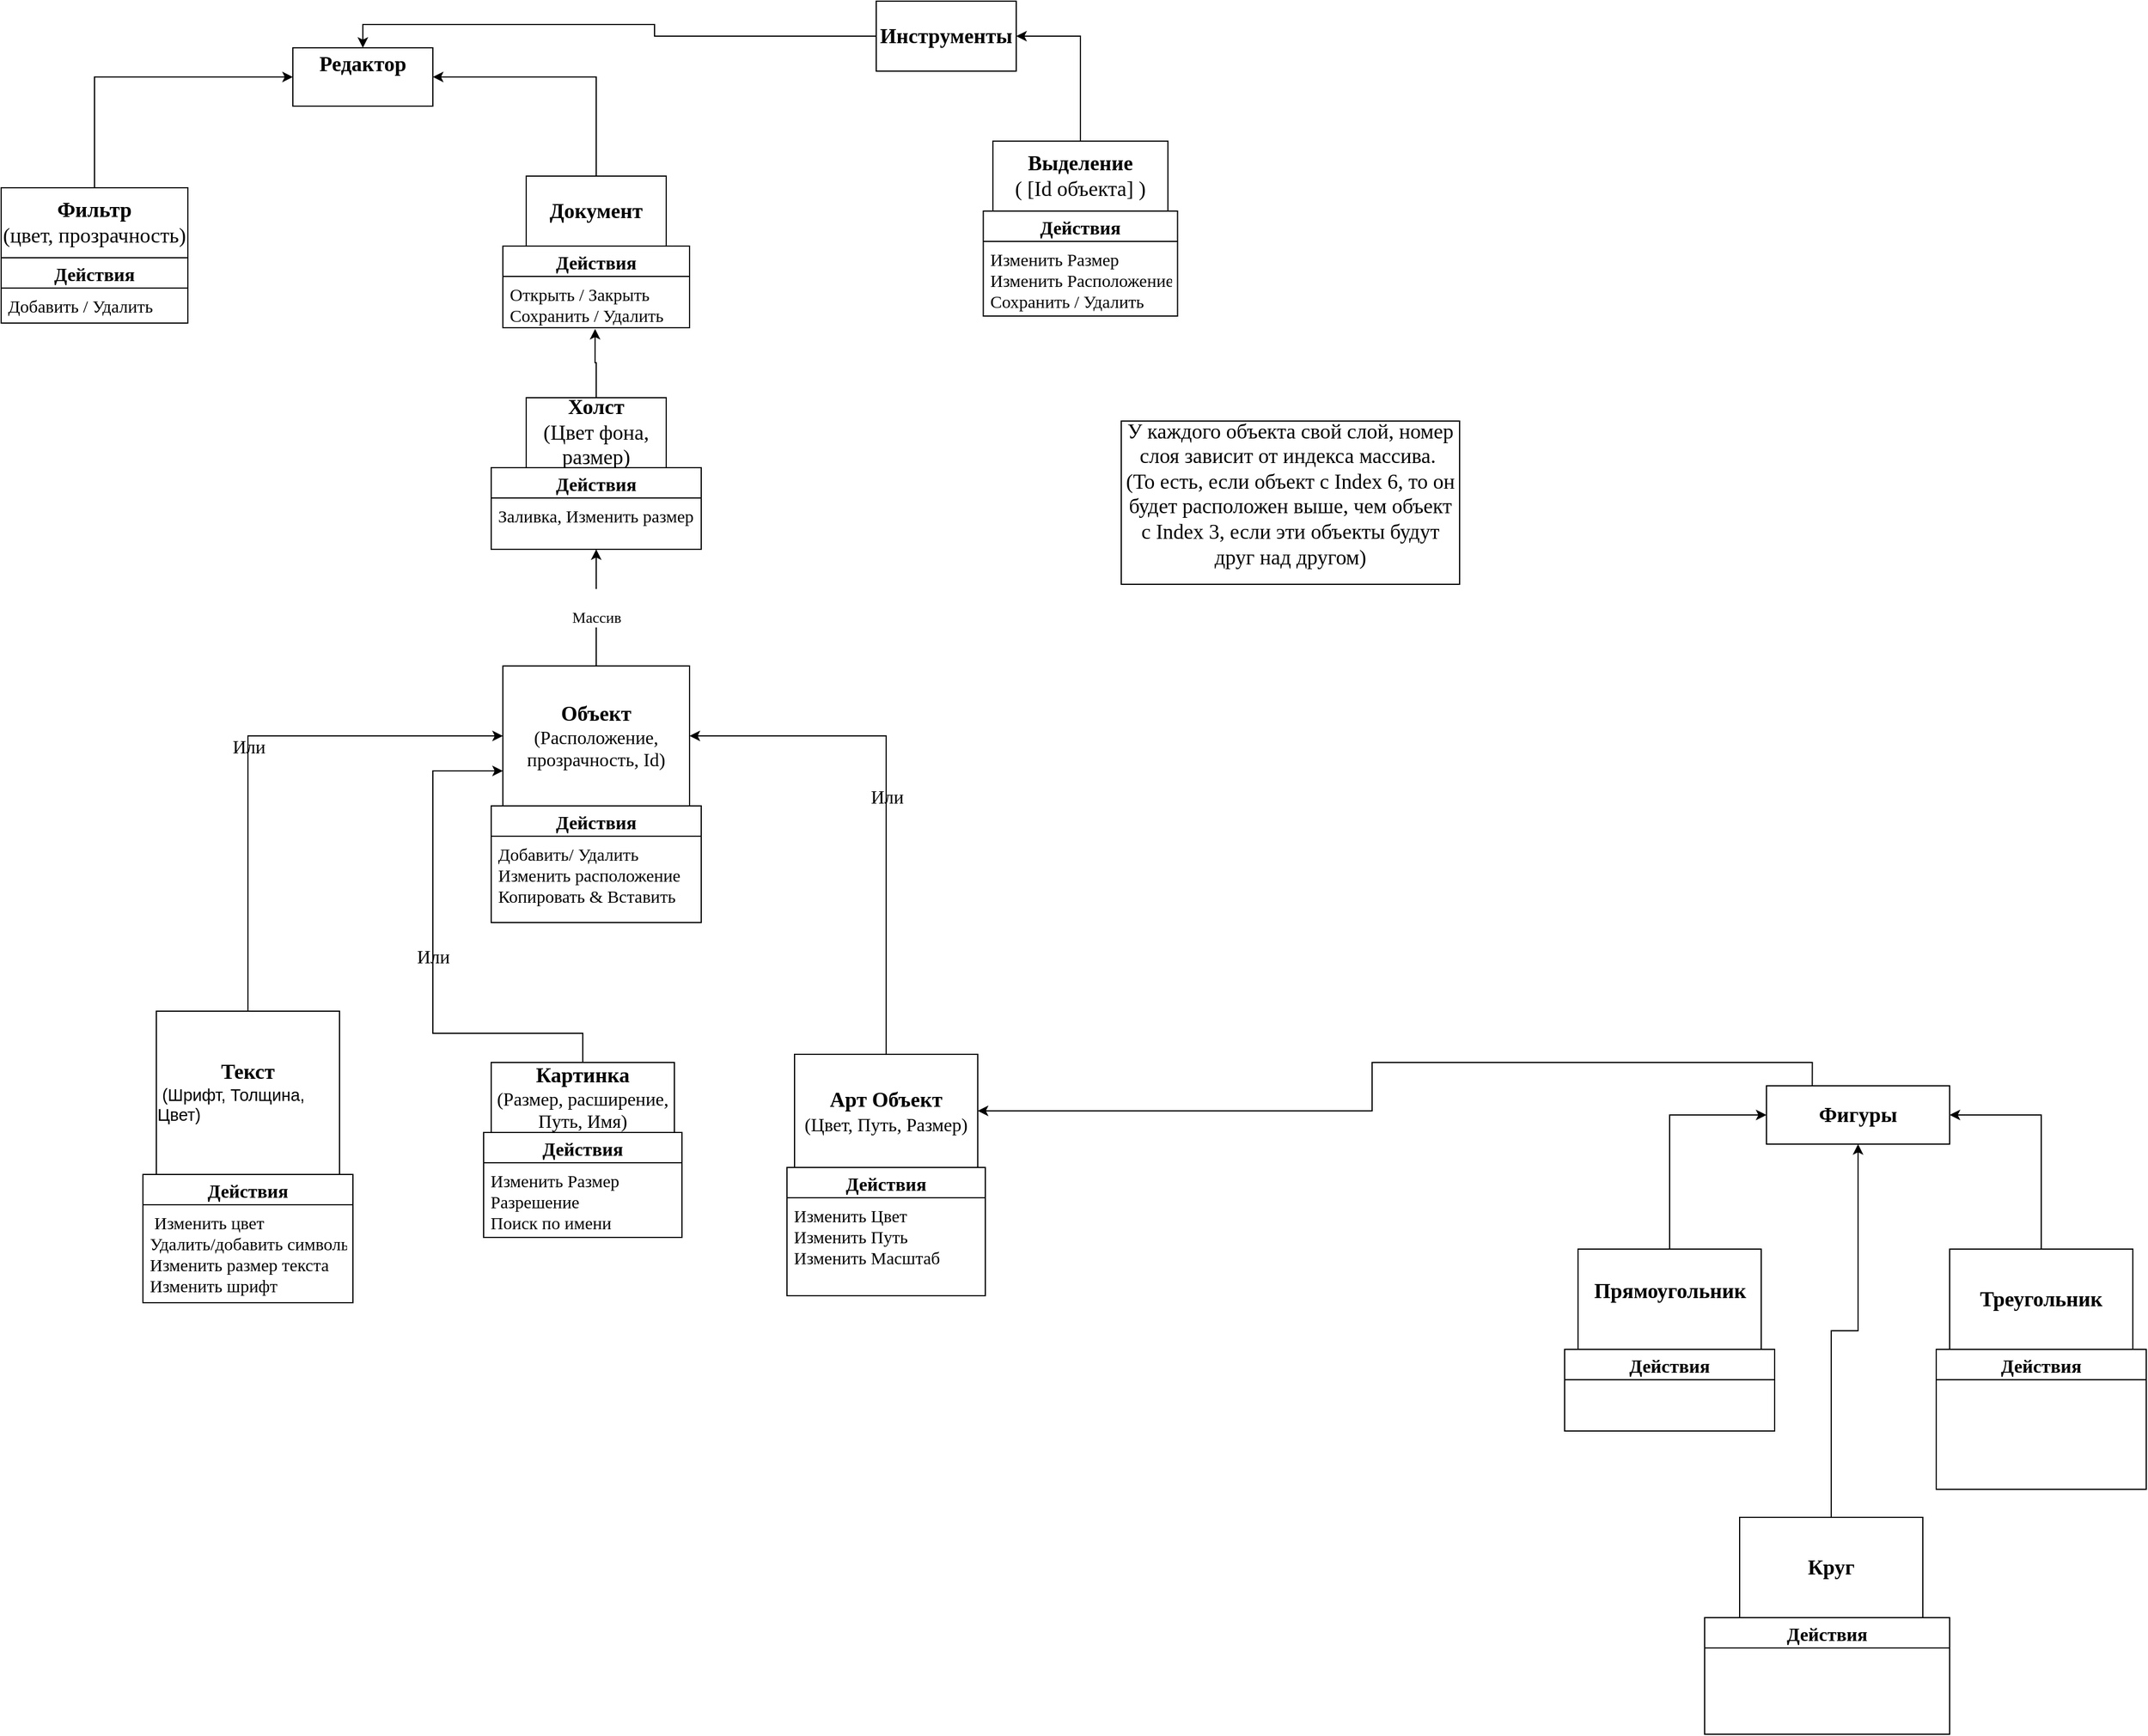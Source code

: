 <mxfile version="20.4.0" type="device"><diagram id="bgx81cf2jSid64j1faEY" name="Страница 1"><mxGraphModel dx="1422" dy="789" grid="1" gridSize="10" guides="1" tooltips="1" connect="1" arrows="1" fold="1" page="1" pageScale="1" pageWidth="827" pageHeight="1169" math="0" shadow="0"><root><mxCell id="0"/><mxCell id="1" parent="0"/><mxCell id="9Di_WvyIpGOQyZjdBE2a-1" value="&lt;font face=&quot;Times New Roman&quot; style=&quot;font-size: 18px;&quot;&gt;&lt;b&gt;Редактор&lt;br&gt;&lt;br&gt;&lt;/b&gt;&lt;/font&gt;" style="rounded=0;whiteSpace=wrap;html=1;" parent="1" vertex="1"><mxGeometry x="350" y="220" width="120" height="50" as="geometry"/></mxCell><mxCell id="9Di_WvyIpGOQyZjdBE2a-11" style="edgeStyle=orthogonalEdgeStyle;rounded=0;orthogonalLoop=1;jettySize=auto;html=1;exitX=0.5;exitY=0;exitDx=0;exitDy=0;entryX=0;entryY=0.5;entryDx=0;entryDy=0;fontFamily=Times New Roman;fontSize=16;" parent="1" source="9Di_WvyIpGOQyZjdBE2a-6" target="9Di_WvyIpGOQyZjdBE2a-1" edge="1"><mxGeometry relative="1" as="geometry"/></mxCell><mxCell id="9Di_WvyIpGOQyZjdBE2a-6" value="&lt;b&gt;Фильтр&lt;br&gt;&lt;/b&gt;(цвет, прозрачность)" style="rounded=0;whiteSpace=wrap;html=1;fontFamily=Times New Roman;fontSize=18;" parent="1" vertex="1"><mxGeometry x="100" y="340" width="160" height="60" as="geometry"/></mxCell><mxCell id="9Di_WvyIpGOQyZjdBE2a-7" value="Действия" style="swimlane;fontStyle=1;childLayout=stackLayout;horizontal=1;startSize=26;horizontalStack=0;resizeParent=1;resizeParentMax=0;resizeLast=0;collapsible=1;marginBottom=0;align=center;fontSize=16;fontFamily=Times New Roman;" parent="1" vertex="1"><mxGeometry x="100" y="400" width="160" height="56" as="geometry"/></mxCell><mxCell id="9Di_WvyIpGOQyZjdBE2a-8" value="Добавить / Удалить" style="text;strokeColor=none;fillColor=none;spacingLeft=4;spacingRight=4;overflow=hidden;rotatable=0;points=[[0,0.5],[1,0.5]];portConstraint=eastwest;fontSize=15;fontFamily=Times New Roman;" parent="9Di_WvyIpGOQyZjdBE2a-7" vertex="1"><mxGeometry y="26" width="160" height="30" as="geometry"/></mxCell><mxCell id="9Di_WvyIpGOQyZjdBE2a-15" style="edgeStyle=orthogonalEdgeStyle;rounded=0;orthogonalLoop=1;jettySize=auto;html=1;exitX=0.5;exitY=0;exitDx=0;exitDy=0;entryX=1;entryY=0.5;entryDx=0;entryDy=0;fontFamily=Times New Roman;fontSize=16;" parent="1" source="9Di_WvyIpGOQyZjdBE2a-12" target="9Di_WvyIpGOQyZjdBE2a-1" edge="1"><mxGeometry relative="1" as="geometry"/></mxCell><mxCell id="9Di_WvyIpGOQyZjdBE2a-12" value="&lt;font face=&quot;Times New Roman&quot; style=&quot;font-size: 18px;&quot;&gt;&lt;b&gt;Документ&lt;/b&gt;&lt;br&gt;&lt;/font&gt;" style="rounded=0;whiteSpace=wrap;html=1;" parent="1" vertex="1"><mxGeometry x="550" y="330" width="120" height="60" as="geometry"/></mxCell><mxCell id="9Di_WvyIpGOQyZjdBE2a-13" value="Действия" style="swimlane;fontStyle=1;childLayout=stackLayout;horizontal=1;startSize=26;horizontalStack=0;resizeParent=1;resizeParentMax=0;resizeLast=0;collapsible=1;marginBottom=0;align=center;fontSize=16;fontFamily=Times New Roman;" parent="1" vertex="1"><mxGeometry x="530" y="390" width="160" height="70" as="geometry"/></mxCell><mxCell id="9Di_WvyIpGOQyZjdBE2a-14" value="Открыть / Закрыть&#10;Сохранить / Удалить" style="text;strokeColor=none;fillColor=none;spacingLeft=4;spacingRight=4;overflow=hidden;rotatable=0;points=[[0,0.5],[1,0.5]];portConstraint=eastwest;fontSize=15;fontFamily=Times New Roman;" parent="9Di_WvyIpGOQyZjdBE2a-13" vertex="1"><mxGeometry y="26" width="160" height="44" as="geometry"/></mxCell><mxCell id="9Di_WvyIpGOQyZjdBE2a-19" style="edgeStyle=orthogonalEdgeStyle;rounded=0;orthogonalLoop=1;jettySize=auto;html=1;exitX=0.5;exitY=0;exitDx=0;exitDy=0;entryX=0.494;entryY=1.023;entryDx=0;entryDy=0;entryPerimeter=0;fontFamily=Times New Roman;fontSize=16;" parent="1" source="9Di_WvyIpGOQyZjdBE2a-16" target="9Di_WvyIpGOQyZjdBE2a-14" edge="1"><mxGeometry relative="1" as="geometry"/></mxCell><mxCell id="9Di_WvyIpGOQyZjdBE2a-16" value="&lt;font face=&quot;Times New Roman&quot; style=&quot;font-size: 18px;&quot;&gt;&lt;b&gt;Холст&lt;/b&gt;&lt;br&gt;(Цвет фона, размер)&lt;br&gt;&lt;/font&gt;" style="rounded=0;whiteSpace=wrap;html=1;" parent="1" vertex="1"><mxGeometry x="550" y="520" width="120" height="60" as="geometry"/></mxCell><mxCell id="9Di_WvyIpGOQyZjdBE2a-17" value="Действия" style="swimlane;fontStyle=1;childLayout=stackLayout;horizontal=1;startSize=26;horizontalStack=0;resizeParent=1;resizeParentMax=0;resizeLast=0;collapsible=1;marginBottom=0;align=center;fontSize=16;fontFamily=Times New Roman;" parent="1" vertex="1"><mxGeometry x="520" y="580" width="180" height="70" as="geometry"/></mxCell><mxCell id="9Di_WvyIpGOQyZjdBE2a-18" value="Заливка, Изменить размер" style="text;strokeColor=none;fillColor=none;spacingLeft=4;spacingRight=4;overflow=hidden;rotatable=0;points=[[0,0.5],[1,0.5]];portConstraint=eastwest;fontSize=15;fontFamily=Times New Roman;" parent="9Di_WvyIpGOQyZjdBE2a-17" vertex="1"><mxGeometry y="26" width="180" height="44" as="geometry"/></mxCell><mxCell id="9Di_WvyIpGOQyZjdBE2a-26" value="&lt;br&gt;&lt;span style=&quot;color: rgb(0, 0, 0); font-family: &amp;quot;Times New Roman&amp;quot;; font-style: normal; font-variant-ligatures: normal; font-variant-caps: normal; font-weight: 400; letter-spacing: normal; orphans: 2; text-align: center; text-indent: 0px; text-transform: none; widows: 2; word-spacing: 0px; -webkit-text-stroke-width: 0px; background-color: rgb(255, 255, 255); text-decoration-thickness: initial; text-decoration-style: initial; text-decoration-color: initial; float: none; display: inline !important;&quot;&gt;&lt;font style=&quot;font-size: 13px; line-height: 0.9;&quot;&gt;Массив&lt;/font&gt;&lt;/span&gt;&lt;br&gt;" style="edgeStyle=orthogonalEdgeStyle;rounded=0;orthogonalLoop=1;jettySize=auto;html=1;exitX=0.5;exitY=0;exitDx=0;exitDy=0;entryX=0.5;entryY=1;entryDx=0;entryDy=0;entryPerimeter=0;fontFamily=Times New Roman;fontSize=14;" parent="1" source="9Di_WvyIpGOQyZjdBE2a-20" target="9Di_WvyIpGOQyZjdBE2a-18" edge="1"><mxGeometry relative="1" as="geometry"/></mxCell><mxCell id="9Di_WvyIpGOQyZjdBE2a-20" value="&lt;font face=&quot;Times New Roman&quot; style=&quot;&quot;&gt;&lt;b&gt;&lt;span style=&quot;font-size: 18px;&quot;&gt;Объект&lt;/span&gt;&lt;br&gt;&lt;/b&gt;&lt;font style=&quot;font-size: 16px;&quot;&gt;(Расположение, прозрачность, Id)&lt;/font&gt;&lt;br&gt;&lt;/font&gt;" style="rounded=0;whiteSpace=wrap;html=1;" parent="1" vertex="1"><mxGeometry x="530" y="750" width="160" height="120" as="geometry"/></mxCell><mxCell id="9Di_WvyIpGOQyZjdBE2a-22" value="Действия" style="swimlane;fontStyle=1;childLayout=stackLayout;horizontal=1;startSize=26;horizontalStack=0;resizeParent=1;resizeParentMax=0;resizeLast=0;collapsible=1;marginBottom=0;align=center;fontSize=16;fontFamily=Times New Roman;" parent="1" vertex="1"><mxGeometry x="520" y="870" width="180" height="100" as="geometry"/></mxCell><mxCell id="9Di_WvyIpGOQyZjdBE2a-23" value="Добавить/ Удалить​ &#10;Изменить расположение​&#10;​Копировать &amp; Вставить " style="text;strokeColor=none;fillColor=none;spacingLeft=4;spacingRight=4;overflow=hidden;rotatable=0;points=[[0,0.5],[1,0.5]];portConstraint=eastwest;fontSize=15;fontFamily=Times New Roman;" parent="9Di_WvyIpGOQyZjdBE2a-22" vertex="1"><mxGeometry y="26" width="180" height="74" as="geometry"/></mxCell><mxCell id="9Di_WvyIpGOQyZjdBE2a-49" value="&lt;font style=&quot;font-size: 16px;&quot;&gt;Или&lt;/font&gt;" style="edgeStyle=orthogonalEdgeStyle;rounded=0;orthogonalLoop=1;jettySize=auto;html=1;exitX=0.5;exitY=0;exitDx=0;exitDy=0;entryX=0;entryY=0.5;entryDx=0;entryDy=0;labelBackgroundColor=none;fontFamily=Times New Roman;fontSize=14;" parent="1" source="9Di_WvyIpGOQyZjdBE2a-27" target="9Di_WvyIpGOQyZjdBE2a-20" edge="1"><mxGeometry relative="1" as="geometry"/></mxCell><mxCell id="9Di_WvyIpGOQyZjdBE2a-27" value="&lt;span style=&quot;font-family: &amp;quot;Times New Roman&amp;quot;; font-weight: bold; font-size: 18px;&quot;&gt;Текст&lt;/span&gt;&lt;br&gt;&lt;div style=&quot;text-align: left;&quot;&gt;&lt;span style=&quot;background-color: initial; font-size: 14.4px;&quot;&gt;&lt;font face=&quot;Arial, Arial_EmbeddedFont, Arial_MSFontService, sans-serif&quot;&gt;&amp;nbsp;(Шрифт, Толщина, Цвет)&lt;/font&gt;&lt;/span&gt;&lt;/div&gt;" style="rounded=0;whiteSpace=wrap;html=1;" parent="1" vertex="1"><mxGeometry x="233" y="1046" width="157" height="140" as="geometry"/></mxCell><mxCell id="9Di_WvyIpGOQyZjdBE2a-29" value="Действия" style="swimlane;fontStyle=1;childLayout=stackLayout;horizontal=1;startSize=26;horizontalStack=0;resizeParent=1;resizeParentMax=0;resizeLast=0;collapsible=1;marginBottom=0;align=center;fontSize=16;fontFamily=Times New Roman;" parent="1" vertex="1"><mxGeometry x="221.5" y="1186" width="180" height="110" as="geometry"/></mxCell><mxCell id="9Di_WvyIpGOQyZjdBE2a-30" value="​ Изменить цвет​&#10;Удалить/добавить символы​&#10;Изменить размер текста​&#10;Изменить шрифт" style="text;strokeColor=none;fillColor=none;spacingLeft=4;spacingRight=4;overflow=hidden;rotatable=0;points=[[0,0.5],[1,0.5]];portConstraint=eastwest;fontSize=15;fontFamily=Times New Roman;" parent="9Di_WvyIpGOQyZjdBE2a-29" vertex="1"><mxGeometry y="26" width="180" height="84" as="geometry"/></mxCell><mxCell id="9Di_WvyIpGOQyZjdBE2a-50" value="&lt;font style=&quot;font-size: 16px;&quot;&gt;Или&lt;/font&gt;" style="edgeStyle=orthogonalEdgeStyle;rounded=0;orthogonalLoop=1;jettySize=auto;html=1;exitX=0.5;exitY=0;exitDx=0;exitDy=0;labelBackgroundColor=none;fontFamily=Times New Roman;fontSize=14;entryX=0;entryY=0.75;entryDx=0;entryDy=0;" parent="1" source="9Di_WvyIpGOQyZjdBE2a-31" target="9Di_WvyIpGOQyZjdBE2a-20" edge="1"><mxGeometry relative="1" as="geometry"><mxPoint x="470" y="1040" as="targetPoint"/><Array as="points"><mxPoint x="599" y="1065"/><mxPoint x="470" y="1065"/><mxPoint x="470" y="840"/></Array></mxGeometry></mxCell><mxCell id="9Di_WvyIpGOQyZjdBE2a-31" value="&lt;font face=&quot;Times New Roman&quot; style=&quot;&quot;&gt;&lt;b&gt;&lt;span style=&quot;font-size: 18px;&quot;&gt;Картинка&lt;br&gt;&lt;/span&gt;&lt;/b&gt;&lt;/font&gt;&lt;font face=&quot;Times New Roman&quot; style=&quot;&quot;&gt;&lt;font style=&quot;font-size: 16px;&quot;&gt;(Размер, расширение, Путь, Имя)&lt;/font&gt;&lt;br&gt;&lt;/font&gt;" style="rounded=0;whiteSpace=wrap;html=1;" parent="1" vertex="1"><mxGeometry x="520" y="1090" width="157" height="60" as="geometry"/></mxCell><mxCell id="9Di_WvyIpGOQyZjdBE2a-51" value="&lt;font style=&quot;font-size: 16px;&quot;&gt;Или&lt;/font&gt;" style="edgeStyle=orthogonalEdgeStyle;rounded=0;orthogonalLoop=1;jettySize=auto;html=1;exitX=0.5;exitY=0;exitDx=0;exitDy=0;entryX=1;entryY=0.5;entryDx=0;entryDy=0;labelBackgroundColor=none;fontFamily=Times New Roman;fontSize=14;" parent="1" source="9Di_WvyIpGOQyZjdBE2a-34" target="9Di_WvyIpGOQyZjdBE2a-20" edge="1"><mxGeometry relative="1" as="geometry"/></mxCell><mxCell id="9Di_WvyIpGOQyZjdBE2a-34" value="&lt;font face=&quot;Times New Roman&quot; style=&quot;&quot;&gt;&lt;span style=&quot;font-size: 18px;&quot;&gt;&lt;b&gt;Арт Объект&lt;br&gt;&lt;/b&gt;&lt;/span&gt;&lt;/font&gt;&lt;font face=&quot;Times New Roman&quot; style=&quot;&quot;&gt;&lt;span style=&quot;font-size: 16px;&quot;&gt;(Цвет, Путь, Размер)&lt;/span&gt;&lt;br&gt;&lt;/font&gt;" style="rounded=0;whiteSpace=wrap;html=1;" parent="1" vertex="1"><mxGeometry x="780" y="1083" width="157" height="97" as="geometry"/></mxCell><mxCell id="nxEPrW96HfiDWTATWN9Y-3" style="edgeStyle=orthogonalEdgeStyle;rounded=0;orthogonalLoop=1;jettySize=auto;html=1;exitX=0.5;exitY=0;exitDx=0;exitDy=0;entryX=0;entryY=0.5;entryDx=0;entryDy=0;" parent="1" source="9Di_WvyIpGOQyZjdBE2a-36" target="nxEPrW96HfiDWTATWN9Y-2" edge="1"><mxGeometry relative="1" as="geometry"/></mxCell><mxCell id="9Di_WvyIpGOQyZjdBE2a-36" value="&lt;font face=&quot;Times New Roman&quot; style=&quot;&quot;&gt;&lt;span style=&quot;font-size: 18px;&quot;&gt;&lt;b&gt;Прямоугольник&lt;br&gt;&lt;/b&gt;&lt;/span&gt;&lt;br&gt;&lt;/font&gt;" style="rounded=0;whiteSpace=wrap;html=1;" parent="1" vertex="1"><mxGeometry x="1451.5" y="1250" width="157" height="86" as="geometry"/></mxCell><mxCell id="9Di_WvyIpGOQyZjdBE2a-37" value="Действия" style="swimlane;fontStyle=1;childLayout=stackLayout;horizontal=1;startSize=26;horizontalStack=0;resizeParent=1;resizeParentMax=0;resizeLast=0;collapsible=1;marginBottom=0;align=center;fontSize=16;fontFamily=Times New Roman;" parent="1" vertex="1"><mxGeometry x="1440" y="1336" width="180" height="70" as="geometry"/></mxCell><mxCell id="nxEPrW96HfiDWTATWN9Y-5" style="edgeStyle=orthogonalEdgeStyle;rounded=0;orthogonalLoop=1;jettySize=auto;html=1;exitX=0.5;exitY=0;exitDx=0;exitDy=0;entryX=1;entryY=0.5;entryDx=0;entryDy=0;" parent="1" source="9Di_WvyIpGOQyZjdBE2a-39" target="nxEPrW96HfiDWTATWN9Y-2" edge="1"><mxGeometry relative="1" as="geometry"/></mxCell><mxCell id="9Di_WvyIpGOQyZjdBE2a-39" value="&lt;font face=&quot;Times New Roman&quot; style=&quot;&quot;&gt;&lt;span style=&quot;font-size: 18px;&quot;&gt;&lt;b&gt;Треугольник&lt;/b&gt;&lt;/span&gt;&lt;br&gt;&lt;/font&gt;" style="rounded=0;whiteSpace=wrap;html=1;" parent="1" vertex="1"><mxGeometry x="1770" y="1250" width="157" height="86" as="geometry"/></mxCell><mxCell id="9Di_WvyIpGOQyZjdBE2a-40" value="Действия" style="swimlane;fontStyle=1;childLayout=stackLayout;horizontal=1;startSize=26;horizontalStack=0;resizeParent=1;resizeParentMax=0;resizeLast=0;collapsible=1;marginBottom=0;align=center;fontSize=16;fontFamily=Times New Roman;" parent="1" vertex="1"><mxGeometry x="1758.5" y="1336" width="180" height="120" as="geometry"/></mxCell><mxCell id="nxEPrW96HfiDWTATWN9Y-4" style="edgeStyle=orthogonalEdgeStyle;rounded=0;orthogonalLoop=1;jettySize=auto;html=1;exitX=0.5;exitY=0;exitDx=0;exitDy=0;" parent="1" source="9Di_WvyIpGOQyZjdBE2a-45" target="nxEPrW96HfiDWTATWN9Y-2" edge="1"><mxGeometry relative="1" as="geometry"/></mxCell><mxCell id="9Di_WvyIpGOQyZjdBE2a-45" value="&lt;font face=&quot;Times New Roman&quot; style=&quot;&quot;&gt;&lt;span style=&quot;font-size: 18px;&quot;&gt;&lt;b&gt;Круг&lt;/b&gt;&lt;/span&gt;&lt;br&gt;&lt;/font&gt;" style="rounded=0;whiteSpace=wrap;html=1;" parent="1" vertex="1"><mxGeometry x="1590" y="1480" width="157" height="86" as="geometry"/></mxCell><mxCell id="9Di_WvyIpGOQyZjdBE2a-47" value="Действия" style="swimlane;fontStyle=1;childLayout=stackLayout;horizontal=1;startSize=26;horizontalStack=0;resizeParent=1;resizeParentMax=0;resizeLast=0;collapsible=1;marginBottom=0;align=center;fontSize=16;fontFamily=Times New Roman;" parent="1" vertex="1"><mxGeometry x="1560" y="1566" width="210" height="100" as="geometry"/></mxCell><mxCell id="9HqcIWJqbdzNEOk5Id44-1" value="Действия" style="swimlane;fontStyle=1;childLayout=stackLayout;horizontal=1;startSize=26;horizontalStack=0;resizeParent=1;resizeParentMax=0;resizeLast=0;collapsible=1;marginBottom=0;align=center;fontSize=16;fontFamily=Times New Roman;" parent="1" vertex="1"><mxGeometry x="513.5" y="1150" width="170" height="90" as="geometry"/></mxCell><mxCell id="9HqcIWJqbdzNEOk5Id44-2" value="Изменить Размер&#10;Разрешение&#10;Поиск по имени" style="text;strokeColor=none;fillColor=none;spacingLeft=4;spacingRight=4;overflow=hidden;rotatable=0;points=[[0,0.5],[1,0.5]];portConstraint=eastwest;fontSize=15;fontFamily=Times New Roman;" parent="9HqcIWJqbdzNEOk5Id44-1" vertex="1"><mxGeometry y="26" width="170" height="64" as="geometry"/></mxCell><mxCell id="QaEXOn8BJb_bkDjjSZix-2" style="edgeStyle=orthogonalEdgeStyle;rounded=0;orthogonalLoop=1;jettySize=auto;html=1;exitX=0.25;exitY=0;exitDx=0;exitDy=0;entryX=1;entryY=0.5;entryDx=0;entryDy=0;" parent="1" source="nxEPrW96HfiDWTATWN9Y-2" target="9Di_WvyIpGOQyZjdBE2a-34" edge="1"><mxGeometry relative="1" as="geometry"/></mxCell><mxCell id="nxEPrW96HfiDWTATWN9Y-2" value="&lt;font face=&quot;Times New Roman&quot; style=&quot;&quot;&gt;&lt;span style=&quot;font-size: 18px;&quot;&gt;&lt;b&gt;Фигуры&lt;/b&gt;&lt;/span&gt;&lt;/font&gt;&lt;font face=&quot;Times New Roman&quot; style=&quot;&quot;&gt;&lt;br&gt;&lt;/font&gt;" style="rounded=0;whiteSpace=wrap;html=1;" parent="1" vertex="1"><mxGeometry x="1613" y="1110" width="157" height="50" as="geometry"/></mxCell><mxCell id="nxEPrW96HfiDWTATWN9Y-7" value="Действия" style="swimlane;fontStyle=1;childLayout=stackLayout;horizontal=1;startSize=26;horizontalStack=0;resizeParent=1;resizeParentMax=0;resizeLast=0;collapsible=1;marginBottom=0;align=center;fontSize=16;fontFamily=Times New Roman;" parent="1" vertex="1"><mxGeometry x="773.5" y="1180" width="170" height="110" as="geometry"/></mxCell><mxCell id="nxEPrW96HfiDWTATWN9Y-8" value="Изменить Цвет&#10;Изменить Путь&#10;Изменить Масштаб" style="text;strokeColor=none;fillColor=none;spacingLeft=4;spacingRight=4;overflow=hidden;rotatable=0;points=[[0,0.5],[1,0.5]];portConstraint=eastwest;fontSize=15;fontFamily=Times New Roman;" parent="nxEPrW96HfiDWTATWN9Y-7" vertex="1"><mxGeometry y="26" width="170" height="84" as="geometry"/></mxCell><mxCell id="nxEPrW96HfiDWTATWN9Y-9" value="&lt;font face=&quot;Times New Roman&quot; style=&quot;&quot;&gt;&lt;span style=&quot;font-size: 18px;&quot;&gt;У каждого объекта свой слой, номер слоя зависит от индекса массива.&amp;nbsp;&lt;br&gt;&lt;/span&gt;&lt;font style=&quot;font-size: 18px;&quot;&gt;(То есть, если объект с Index 6, то он будет расположен выше, чем объект с Index 3, если эти объекты будут друг над другом)&lt;/font&gt;&lt;br&gt;&lt;br&gt;&lt;/font&gt;" style="rounded=0;whiteSpace=wrap;html=1;" parent="1" vertex="1"><mxGeometry x="1060" y="540" width="290" height="140" as="geometry"/></mxCell><mxCell id="nxEPrW96HfiDWTATWN9Y-20" style="edgeStyle=orthogonalEdgeStyle;rounded=0;orthogonalLoop=1;jettySize=auto;html=1;exitX=0;exitY=0.5;exitDx=0;exitDy=0;entryX=0.5;entryY=0;entryDx=0;entryDy=0;" parent="1" source="nxEPrW96HfiDWTATWN9Y-10" target="9Di_WvyIpGOQyZjdBE2a-1" edge="1"><mxGeometry relative="1" as="geometry"/></mxCell><mxCell id="nxEPrW96HfiDWTATWN9Y-10" value="&lt;font face=&quot;Times New Roman&quot; style=&quot;font-size: 18px;&quot;&gt;&lt;b&gt;Инструменты&lt;/b&gt;&lt;br&gt;&lt;/font&gt;" style="rounded=0;whiteSpace=wrap;html=1;" parent="1" vertex="1"><mxGeometry x="850" y="180" width="120" height="60" as="geometry"/></mxCell><mxCell id="nxEPrW96HfiDWTATWN9Y-18" style="edgeStyle=orthogonalEdgeStyle;rounded=0;orthogonalLoop=1;jettySize=auto;html=1;exitX=0.5;exitY=0;exitDx=0;exitDy=0;entryX=1;entryY=0.5;entryDx=0;entryDy=0;" parent="1" source="nxEPrW96HfiDWTATWN9Y-13" target="nxEPrW96HfiDWTATWN9Y-10" edge="1"><mxGeometry relative="1" as="geometry"/></mxCell><mxCell id="nxEPrW96HfiDWTATWN9Y-13" value="&lt;font face=&quot;Times New Roman&quot; style=&quot;font-size: 18px;&quot;&gt;&lt;b&gt;Выделение&lt;br&gt;&lt;/b&gt;( [Id объекта] )&lt;br&gt;&lt;/font&gt;" style="rounded=0;whiteSpace=wrap;html=1;" parent="1" vertex="1"><mxGeometry x="950" y="300" width="150" height="60" as="geometry"/></mxCell><mxCell id="nxEPrW96HfiDWTATWN9Y-16" value="Действия" style="swimlane;fontStyle=1;childLayout=stackLayout;horizontal=1;startSize=26;horizontalStack=0;resizeParent=1;resizeParentMax=0;resizeLast=0;collapsible=1;marginBottom=0;align=center;fontSize=16;fontFamily=Times New Roman;" parent="1" vertex="1"><mxGeometry x="941.75" y="360" width="166.5" height="90" as="geometry"/></mxCell><mxCell id="nxEPrW96HfiDWTATWN9Y-17" value="Изменить Размер&#10;Изменить Расположение&#10;Сохранить / Удалить&#10;" style="text;strokeColor=none;fillColor=none;spacingLeft=4;spacingRight=4;overflow=hidden;rotatable=0;points=[[0,0.5],[1,0.5]];portConstraint=eastwest;fontSize=15;fontFamily=Times New Roman;" parent="nxEPrW96HfiDWTATWN9Y-16" vertex="1"><mxGeometry y="26" width="166.5" height="64" as="geometry"/></mxCell></root></mxGraphModel></diagram></mxfile>